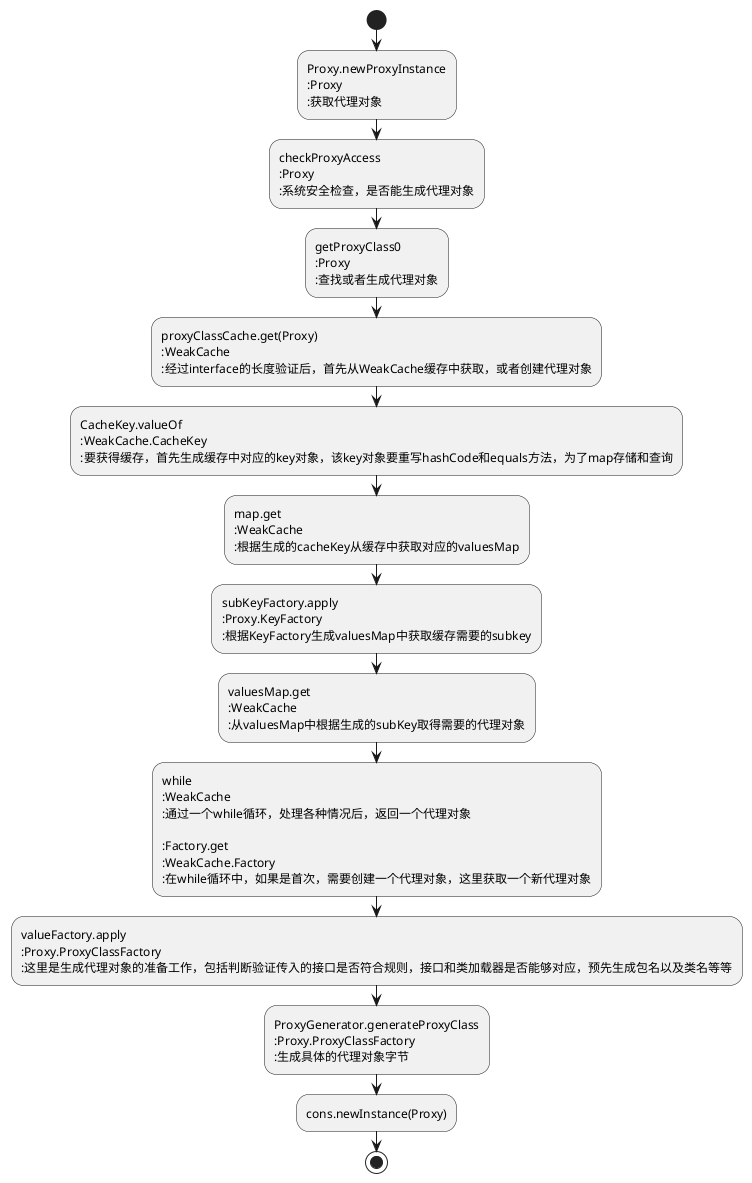 @startuml
'https://plantuml.com/activity-diagram-beta

start
:Proxy.newProxyInstance
:Proxy
:获取代理对象;

:checkProxyAccess
:Proxy
:系统安全检查，是否能生成代理对象;

:getProxyClass0
:Proxy
:查找或者生成代理对象;

:proxyClassCache.get(Proxy)
:WeakCache
:经过interface的长度验证后，首先从WeakCache缓存中获取，或者创建代理对象;

:CacheKey.valueOf
:WeakCache.CacheKey
:要获得缓存，首先生成缓存中对应的key对象，该key对象要重写hashCode和equals方法，为了map存储和查询;

:map.get
:WeakCache
:根据生成的cacheKey从缓存中获取对应的valuesMap;

:subKeyFactory.apply
:Proxy.KeyFactory
:根据KeyFactory生成valuesMap中获取缓存需要的subkey;

:valuesMap.get
:WeakCache
:从valuesMap中根据生成的subKey取得需要的代理对象;

:while
:WeakCache
:通过一个while循环，处理各种情况后，返回一个代理对象

:Factory.get
:WeakCache.Factory
:在while循环中，如果是首次，需要创建一个代理对象，这里获取一个新代理对象;


:valueFactory.apply
:Proxy.ProxyClassFactory
:这里是生成代理对象的准备工作，包括判断验证传入的接口是否符合规则，接口和类加载器是否能够对应，预先生成包名以及类名等等;


:ProxyGenerator.generateProxyClass
:Proxy.ProxyClassFactory
:生成具体的代理对象字节;



:cons.newInstance(Proxy);

stop

@enduml
